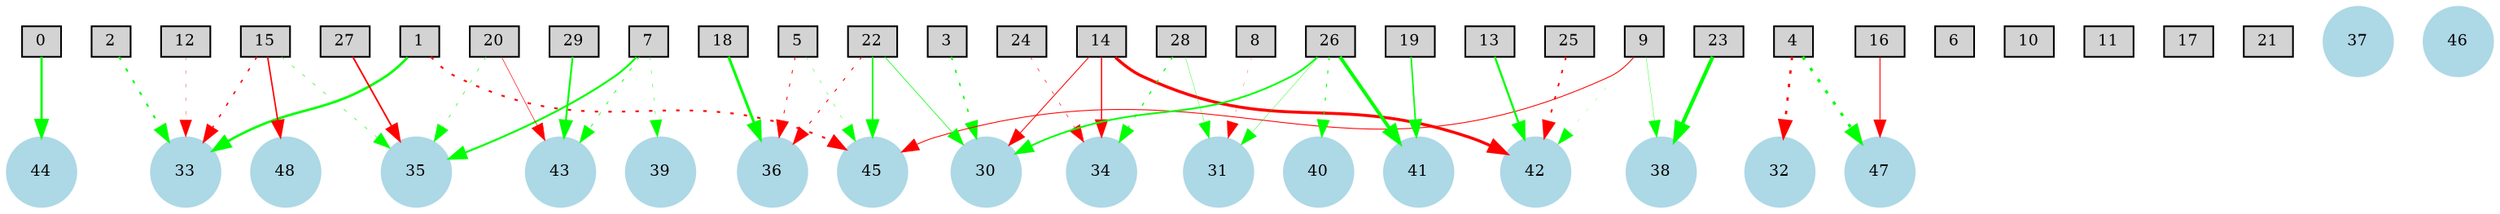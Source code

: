 digraph {
	node [fontsize=9 height=0.2 shape=circle width=0.2]
		0 [shape=box style=filled]
		1 [shape=box style=filled]
		2 [shape=box style=filled]
		3 [shape=box style=filled]
		4 [shape=box style=filled]
		5 [shape=box style=filled]
		6 [shape=box style=filled]
		7 [shape=box style=filled]
		8 [shape=box style=filled]
		9 [shape=box style=filled]
		10 [shape=box style=filled]
		11 [shape=box style=filled]
		12 [shape=box style=filled]
		13 [shape=box style=filled]
		14 [shape=box style=filled]
		15 [shape=box style=filled]
		16 [shape=box style=filled]
		17 [shape=box style=filled]
		18 [shape=box style=filled]
		19 [shape=box style=filled]
		20 [shape=box style=filled]
		21 [shape=box style=filled]
		22 [shape=box style=filled]
		23 [shape=box style=filled]
		24 [shape=box style=filled]
		25 [shape=box style=filled]
		26 [shape=box style=filled]
		27 [shape=box style=filled]
		28 [shape=box style=filled]
		29 [shape=box style=filled]
		30 [color=lightblue style=filled]
		31 [color=lightblue style=filled]
		32 [color=lightblue style=filled]
		33 [color=lightblue style=filled]
		34 [color=lightblue style=filled]
		35 [color=lightblue style=filled]
		36 [color=lightblue style=filled]
		37 [color=lightblue style=filled]
		38 [color=lightblue style=filled]
		39 [color=lightblue style=filled]
		40 [color=lightblue style=filled]
		41 [color=lightblue style=filled]
		42 [color=lightblue style=filled]
		43 [color=lightblue style=filled]
		44 [color=lightblue style=filled]
		45 [color=lightblue style=filled]
		46 [color=lightblue style=filled]
		47 [color=lightblue style=filled]
		48 [color=lightblue style=filled]
			9 -> 45 [color=red penwidth=0.523922748348 style=solid]
			19 -> 41 [color=green penwidth=0.878081845805 style=solid]
			14 -> 30 [color=red penwidth=0.517297325536 style=solid]
			20 -> 43 [color=red penwidth=0.320465000745 style=solid]
			5 -> 45 [color=green penwidth=0.224125686039 style=dotted]
			26 -> 40 [color=green penwidth=0.556269942093 style=dotted]
			8 -> 31 [color=red penwidth=0.143859844635 style=dotted]
			16 -> 47 [color=red penwidth=0.538900311724 style=solid]
			29 -> 43 [color=green penwidth=1.08758746129 style=solid]
			1 -> 33 [color=green penwidth=1.43457192848 style=solid]
			9 -> 42 [color=green penwidth=0.109480285252 style=dotted]
			5 -> 36 [color=red penwidth=0.503629053331 style=dotted]
			14 -> 42 [color=red penwidth=1.75519776609 style=solid]
			12 -> 33 [color=red penwidth=0.208416127019 style=dotted]
			22 -> 45 [color=green penwidth=0.928011664411 style=solid]
			15 -> 35 [color=green penwidth=0.33571459019 style=dotted]
			26 -> 41 [color=green penwidth=2.06110293843 style=solid]
			0 -> 44 [color=green penwidth=1.36926462708 style=solid]
			24 -> 34 [color=red penwidth=0.320553783494 style=dotted]
			14 -> 34 [color=red penwidth=0.727308643517 style=solid]
			25 -> 42 [color=red penwidth=0.944068577263 style=dotted]
			28 -> 31 [color=green penwidth=0.191579819472 style=solid]
			4 -> 47 [color=green penwidth=1.68869552641 style=dotted]
			3 -> 30 [color=green penwidth=0.825267595753 style=dotted]
			26 -> 30 [color=green penwidth=1.01754257864 style=solid]
			23 -> 38 [color=green penwidth=2.18799953573 style=solid]
			7 -> 39 [color=green penwidth=0.254222655071 style=dotted]
			15 -> 48 [color=red penwidth=0.849008809887 style=solid]
			27 -> 35 [color=red penwidth=0.963821979771 style=solid]
			7 -> 35 [color=green penwidth=1.12887268401 style=solid]
			20 -> 35 [color=green penwidth=0.338423358591 style=dotted]
			28 -> 34 [color=green penwidth=0.669537739268 style=dotted]
			9 -> 38 [color=green penwidth=0.197049979752 style=solid]
			18 -> 36 [color=green penwidth=1.58496349013 style=solid]
			2 -> 33 [color=green penwidth=1.06353317302 style=dotted]
			15 -> 33 [color=red penwidth=0.803459265234 style=dotted]
			26 -> 31 [color=green penwidth=0.203064253362 style=solid]
			22 -> 36 [color=red penwidth=0.551513075324 style=dotted]
			1 -> 45 [color=red penwidth=1.08012091516 style=dotted]
			7 -> 43 [color=green penwidth=0.438239160953 style=dotted]
			22 -> 30 [color=green penwidth=0.384253556171 style=solid]
			13 -> 42 [color=green penwidth=1.20655949553 style=solid]
			4 -> 32 [color=red penwidth=1.33850997523 style=dotted]
}